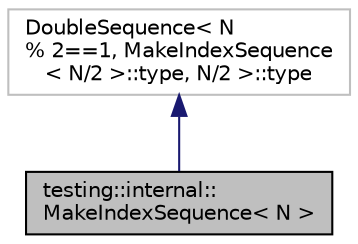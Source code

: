 digraph "testing::internal::MakeIndexSequence&lt; N &gt;"
{
  edge [fontname="Helvetica",fontsize="10",labelfontname="Helvetica",labelfontsize="10"];
  node [fontname="Helvetica",fontsize="10",shape=record];
  Node0 [label="testing::internal::\lMakeIndexSequence\< N \>",height=0.2,width=0.4,color="black", fillcolor="grey75", style="filled", fontcolor="black"];
  Node1 -> Node0 [dir="back",color="midnightblue",fontsize="10",style="solid",fontname="Helvetica"];
  Node1 [label="DoubleSequence\< N \l% 2==1, MakeIndexSequence\l\< N/2 \>::type, N/2 \>::type",height=0.2,width=0.4,color="grey75", fillcolor="white", style="filled"];
}
